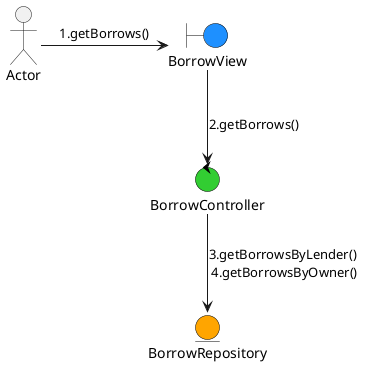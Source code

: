 @startuml ShowBorrowList

skinparam boundary {
  backgroundColor DodgerBlue
  borderColor black
}

skinparam control {
  backgroundColor LimeGreen
  borderColor black
}

skinparam entity {
  backgroundColor Orange
  borderColor black
}

actor Actor
boundary BorrowView
control BorrowController
entity BorrowRepository

Actor -right-> (BorrowView) : 1.getBorrows()
(BorrowView) --> (BorrowController) : 2.getBorrows()
(BorrowController) -down-> (BorrowRepository) : 3.getBorrowsByLender() \n4.getBorrowsByOwner()
@enduml